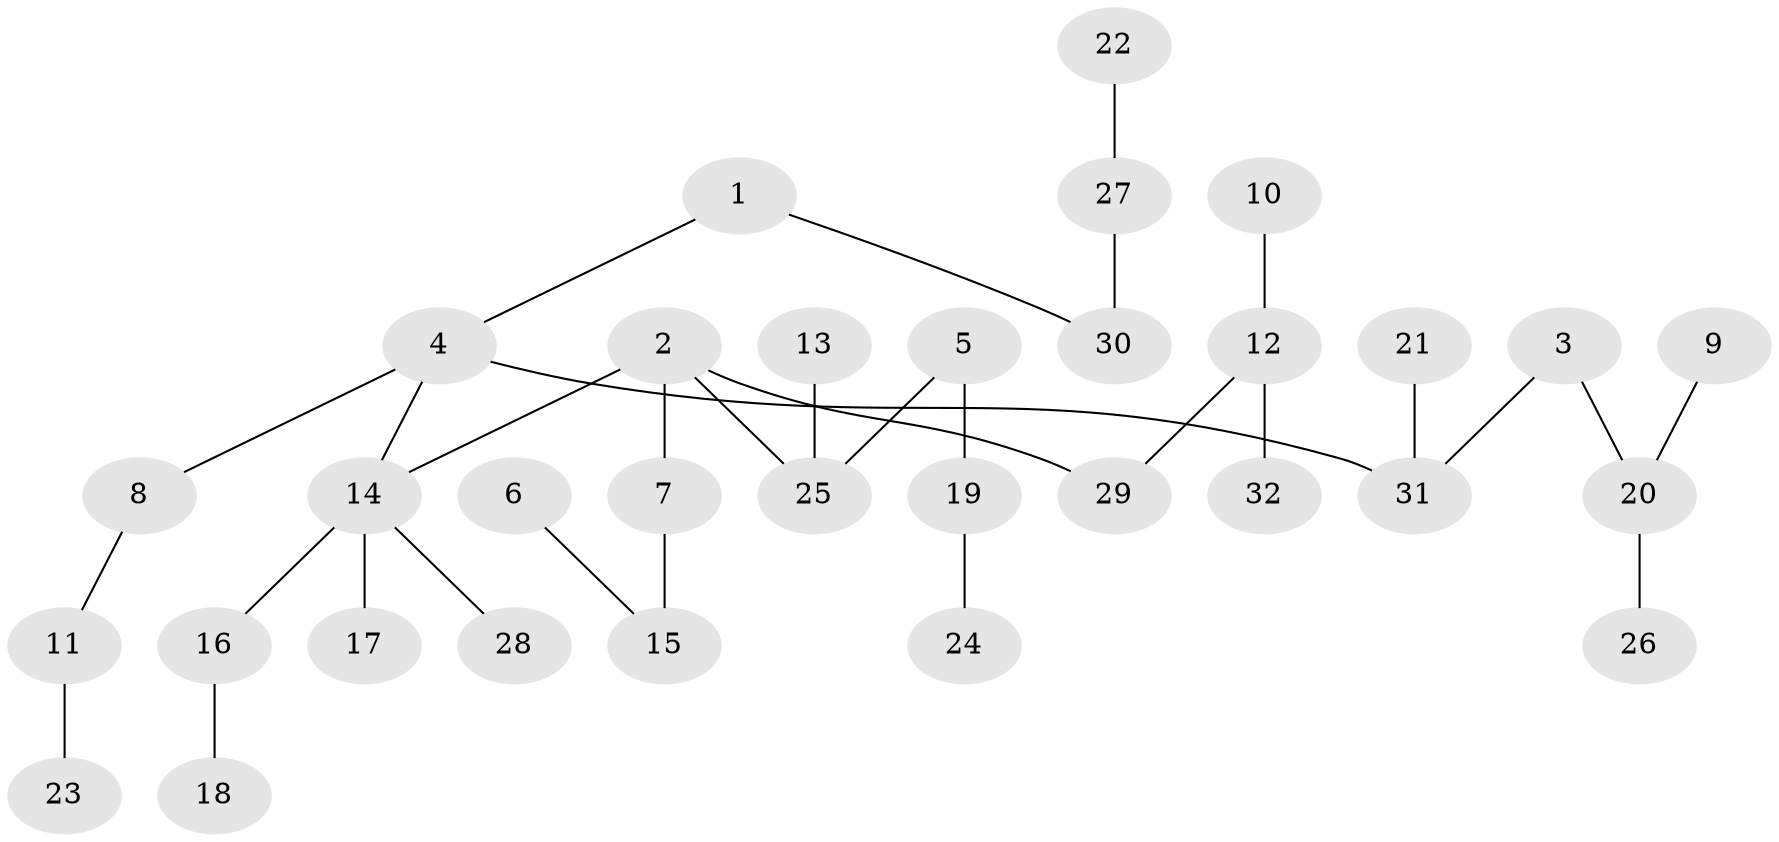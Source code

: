 // original degree distribution, {2: 0.171875, 5: 0.046875, 7: 0.015625, 4: 0.109375, 3: 0.09375, 1: 0.5625}
// Generated by graph-tools (version 1.1) at 2025/02/03/09/25 03:02:22]
// undirected, 32 vertices, 31 edges
graph export_dot {
graph [start="1"]
  node [color=gray90,style=filled];
  1;
  2;
  3;
  4;
  5;
  6;
  7;
  8;
  9;
  10;
  11;
  12;
  13;
  14;
  15;
  16;
  17;
  18;
  19;
  20;
  21;
  22;
  23;
  24;
  25;
  26;
  27;
  28;
  29;
  30;
  31;
  32;
  1 -- 4 [weight=1.0];
  1 -- 30 [weight=1.0];
  2 -- 7 [weight=1.0];
  2 -- 14 [weight=1.0];
  2 -- 25 [weight=1.0];
  2 -- 29 [weight=1.0];
  3 -- 20 [weight=1.0];
  3 -- 31 [weight=1.0];
  4 -- 8 [weight=1.0];
  4 -- 14 [weight=1.0];
  4 -- 31 [weight=1.0];
  5 -- 19 [weight=1.0];
  5 -- 25 [weight=1.0];
  6 -- 15 [weight=1.0];
  7 -- 15 [weight=1.0];
  8 -- 11 [weight=1.0];
  9 -- 20 [weight=1.0];
  10 -- 12 [weight=1.0];
  11 -- 23 [weight=1.0];
  12 -- 29 [weight=1.0];
  12 -- 32 [weight=1.0];
  13 -- 25 [weight=1.0];
  14 -- 16 [weight=1.0];
  14 -- 17 [weight=1.0];
  14 -- 28 [weight=1.0];
  16 -- 18 [weight=1.0];
  19 -- 24 [weight=1.0];
  20 -- 26 [weight=1.0];
  21 -- 31 [weight=1.0];
  22 -- 27 [weight=1.0];
  27 -- 30 [weight=1.0];
}
